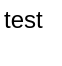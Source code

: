 <mxfile version="10.8.5" type="github"><diagram id="5CbSf5u3w8-fsrdyCOys" name="ページ1"><mxGraphModel dx="918" dy="616" grid="1" gridSize="10" guides="1" tooltips="1" connect="1" arrows="1" fold="1" page="1" pageScale="1" pageWidth="827" pageHeight="1169" math="0" shadow="0"><root><mxCell id="0"/><mxCell id="1" parent="0"/><mxCell id="uqNd77hayDqW8kxzwPVV-1" value="test&lt;br&gt;&lt;br&gt;" style="text;html=1;resizable=0;points=[];autosize=1;align=left;verticalAlign=top;spacingTop=-4;" vertex="1" parent="1"><mxGeometry x="192" y="135" width="30" height="30" as="geometry"/></mxCell></root></mxGraphModel></diagram></mxfile>